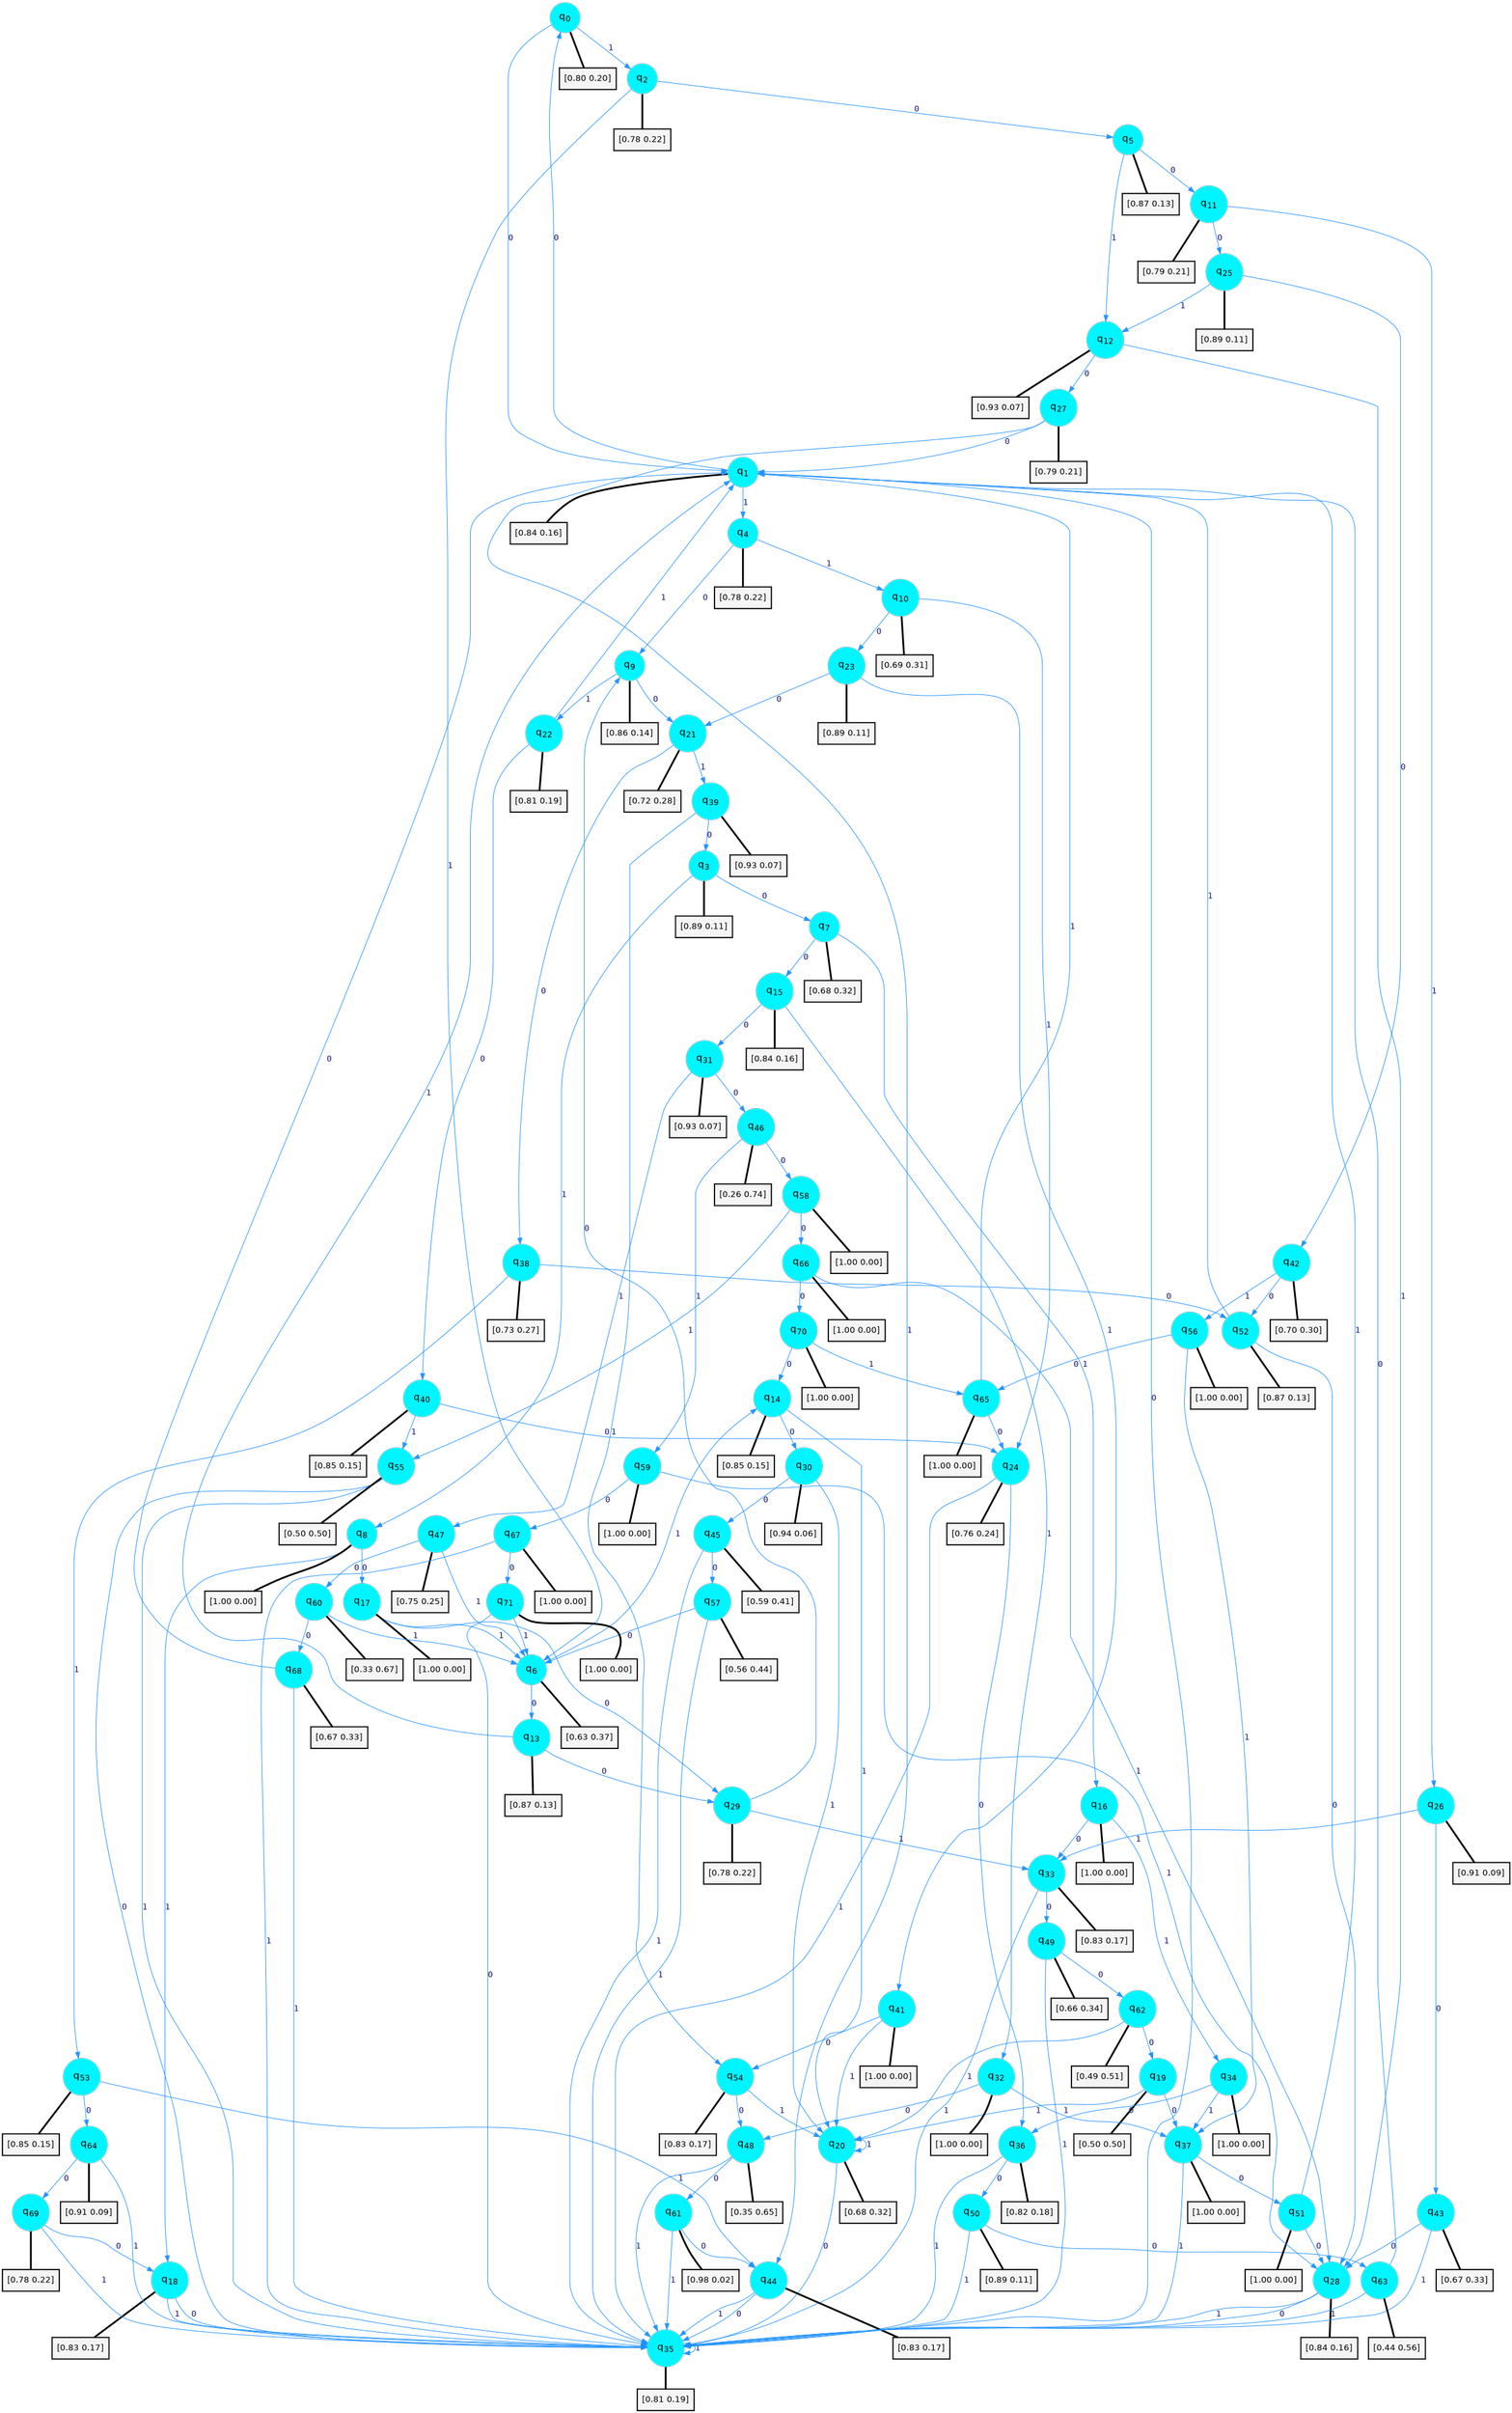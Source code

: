 digraph G {
graph [
bgcolor=transparent, dpi=300, rankdir=TD, size="40,25"];
node [
color=gray, fillcolor=turquoise1, fontcolor=black, fontname=Helvetica, fontsize=16, fontweight=bold, shape=circle, style=filled];
edge [
arrowsize=1, color=dodgerblue1, fontcolor=midnightblue, fontname=courier, fontweight=bold, penwidth=1, style=solid, weight=20];
0[label=<q<SUB>0</SUB>>];
1[label=<q<SUB>1</SUB>>];
2[label=<q<SUB>2</SUB>>];
3[label=<q<SUB>3</SUB>>];
4[label=<q<SUB>4</SUB>>];
5[label=<q<SUB>5</SUB>>];
6[label=<q<SUB>6</SUB>>];
7[label=<q<SUB>7</SUB>>];
8[label=<q<SUB>8</SUB>>];
9[label=<q<SUB>9</SUB>>];
10[label=<q<SUB>10</SUB>>];
11[label=<q<SUB>11</SUB>>];
12[label=<q<SUB>12</SUB>>];
13[label=<q<SUB>13</SUB>>];
14[label=<q<SUB>14</SUB>>];
15[label=<q<SUB>15</SUB>>];
16[label=<q<SUB>16</SUB>>];
17[label=<q<SUB>17</SUB>>];
18[label=<q<SUB>18</SUB>>];
19[label=<q<SUB>19</SUB>>];
20[label=<q<SUB>20</SUB>>];
21[label=<q<SUB>21</SUB>>];
22[label=<q<SUB>22</SUB>>];
23[label=<q<SUB>23</SUB>>];
24[label=<q<SUB>24</SUB>>];
25[label=<q<SUB>25</SUB>>];
26[label=<q<SUB>26</SUB>>];
27[label=<q<SUB>27</SUB>>];
28[label=<q<SUB>28</SUB>>];
29[label=<q<SUB>29</SUB>>];
30[label=<q<SUB>30</SUB>>];
31[label=<q<SUB>31</SUB>>];
32[label=<q<SUB>32</SUB>>];
33[label=<q<SUB>33</SUB>>];
34[label=<q<SUB>34</SUB>>];
35[label=<q<SUB>35</SUB>>];
36[label=<q<SUB>36</SUB>>];
37[label=<q<SUB>37</SUB>>];
38[label=<q<SUB>38</SUB>>];
39[label=<q<SUB>39</SUB>>];
40[label=<q<SUB>40</SUB>>];
41[label=<q<SUB>41</SUB>>];
42[label=<q<SUB>42</SUB>>];
43[label=<q<SUB>43</SUB>>];
44[label=<q<SUB>44</SUB>>];
45[label=<q<SUB>45</SUB>>];
46[label=<q<SUB>46</SUB>>];
47[label=<q<SUB>47</SUB>>];
48[label=<q<SUB>48</SUB>>];
49[label=<q<SUB>49</SUB>>];
50[label=<q<SUB>50</SUB>>];
51[label=<q<SUB>51</SUB>>];
52[label=<q<SUB>52</SUB>>];
53[label=<q<SUB>53</SUB>>];
54[label=<q<SUB>54</SUB>>];
55[label=<q<SUB>55</SUB>>];
56[label=<q<SUB>56</SUB>>];
57[label=<q<SUB>57</SUB>>];
58[label=<q<SUB>58</SUB>>];
59[label=<q<SUB>59</SUB>>];
60[label=<q<SUB>60</SUB>>];
61[label=<q<SUB>61</SUB>>];
62[label=<q<SUB>62</SUB>>];
63[label=<q<SUB>63</SUB>>];
64[label=<q<SUB>64</SUB>>];
65[label=<q<SUB>65</SUB>>];
66[label=<q<SUB>66</SUB>>];
67[label=<q<SUB>67</SUB>>];
68[label=<q<SUB>68</SUB>>];
69[label=<q<SUB>69</SUB>>];
70[label=<q<SUB>70</SUB>>];
71[label=<q<SUB>71</SUB>>];
72[label="[0.80 0.20]", shape=box,fontcolor=black, fontname=Helvetica, fontsize=14, penwidth=2, fillcolor=whitesmoke,color=black];
73[label="[0.84 0.16]", shape=box,fontcolor=black, fontname=Helvetica, fontsize=14, penwidth=2, fillcolor=whitesmoke,color=black];
74[label="[0.78 0.22]", shape=box,fontcolor=black, fontname=Helvetica, fontsize=14, penwidth=2, fillcolor=whitesmoke,color=black];
75[label="[0.89 0.11]", shape=box,fontcolor=black, fontname=Helvetica, fontsize=14, penwidth=2, fillcolor=whitesmoke,color=black];
76[label="[0.78 0.22]", shape=box,fontcolor=black, fontname=Helvetica, fontsize=14, penwidth=2, fillcolor=whitesmoke,color=black];
77[label="[0.87 0.13]", shape=box,fontcolor=black, fontname=Helvetica, fontsize=14, penwidth=2, fillcolor=whitesmoke,color=black];
78[label="[0.63 0.37]", shape=box,fontcolor=black, fontname=Helvetica, fontsize=14, penwidth=2, fillcolor=whitesmoke,color=black];
79[label="[0.68 0.32]", shape=box,fontcolor=black, fontname=Helvetica, fontsize=14, penwidth=2, fillcolor=whitesmoke,color=black];
80[label="[1.00 0.00]", shape=box,fontcolor=black, fontname=Helvetica, fontsize=14, penwidth=2, fillcolor=whitesmoke,color=black];
81[label="[0.86 0.14]", shape=box,fontcolor=black, fontname=Helvetica, fontsize=14, penwidth=2, fillcolor=whitesmoke,color=black];
82[label="[0.69 0.31]", shape=box,fontcolor=black, fontname=Helvetica, fontsize=14, penwidth=2, fillcolor=whitesmoke,color=black];
83[label="[0.79 0.21]", shape=box,fontcolor=black, fontname=Helvetica, fontsize=14, penwidth=2, fillcolor=whitesmoke,color=black];
84[label="[0.93 0.07]", shape=box,fontcolor=black, fontname=Helvetica, fontsize=14, penwidth=2, fillcolor=whitesmoke,color=black];
85[label="[0.87 0.13]", shape=box,fontcolor=black, fontname=Helvetica, fontsize=14, penwidth=2, fillcolor=whitesmoke,color=black];
86[label="[0.85 0.15]", shape=box,fontcolor=black, fontname=Helvetica, fontsize=14, penwidth=2, fillcolor=whitesmoke,color=black];
87[label="[0.84 0.16]", shape=box,fontcolor=black, fontname=Helvetica, fontsize=14, penwidth=2, fillcolor=whitesmoke,color=black];
88[label="[1.00 0.00]", shape=box,fontcolor=black, fontname=Helvetica, fontsize=14, penwidth=2, fillcolor=whitesmoke,color=black];
89[label="[1.00 0.00]", shape=box,fontcolor=black, fontname=Helvetica, fontsize=14, penwidth=2, fillcolor=whitesmoke,color=black];
90[label="[0.83 0.17]", shape=box,fontcolor=black, fontname=Helvetica, fontsize=14, penwidth=2, fillcolor=whitesmoke,color=black];
91[label="[0.50 0.50]", shape=box,fontcolor=black, fontname=Helvetica, fontsize=14, penwidth=2, fillcolor=whitesmoke,color=black];
92[label="[0.68 0.32]", shape=box,fontcolor=black, fontname=Helvetica, fontsize=14, penwidth=2, fillcolor=whitesmoke,color=black];
93[label="[0.72 0.28]", shape=box,fontcolor=black, fontname=Helvetica, fontsize=14, penwidth=2, fillcolor=whitesmoke,color=black];
94[label="[0.81 0.19]", shape=box,fontcolor=black, fontname=Helvetica, fontsize=14, penwidth=2, fillcolor=whitesmoke,color=black];
95[label="[0.89 0.11]", shape=box,fontcolor=black, fontname=Helvetica, fontsize=14, penwidth=2, fillcolor=whitesmoke,color=black];
96[label="[0.76 0.24]", shape=box,fontcolor=black, fontname=Helvetica, fontsize=14, penwidth=2, fillcolor=whitesmoke,color=black];
97[label="[0.89 0.11]", shape=box,fontcolor=black, fontname=Helvetica, fontsize=14, penwidth=2, fillcolor=whitesmoke,color=black];
98[label="[0.91 0.09]", shape=box,fontcolor=black, fontname=Helvetica, fontsize=14, penwidth=2, fillcolor=whitesmoke,color=black];
99[label="[0.79 0.21]", shape=box,fontcolor=black, fontname=Helvetica, fontsize=14, penwidth=2, fillcolor=whitesmoke,color=black];
100[label="[0.84 0.16]", shape=box,fontcolor=black, fontname=Helvetica, fontsize=14, penwidth=2, fillcolor=whitesmoke,color=black];
101[label="[0.78 0.22]", shape=box,fontcolor=black, fontname=Helvetica, fontsize=14, penwidth=2, fillcolor=whitesmoke,color=black];
102[label="[0.94 0.06]", shape=box,fontcolor=black, fontname=Helvetica, fontsize=14, penwidth=2, fillcolor=whitesmoke,color=black];
103[label="[0.93 0.07]", shape=box,fontcolor=black, fontname=Helvetica, fontsize=14, penwidth=2, fillcolor=whitesmoke,color=black];
104[label="[1.00 0.00]", shape=box,fontcolor=black, fontname=Helvetica, fontsize=14, penwidth=2, fillcolor=whitesmoke,color=black];
105[label="[0.83 0.17]", shape=box,fontcolor=black, fontname=Helvetica, fontsize=14, penwidth=2, fillcolor=whitesmoke,color=black];
106[label="[1.00 0.00]", shape=box,fontcolor=black, fontname=Helvetica, fontsize=14, penwidth=2, fillcolor=whitesmoke,color=black];
107[label="[0.81 0.19]", shape=box,fontcolor=black, fontname=Helvetica, fontsize=14, penwidth=2, fillcolor=whitesmoke,color=black];
108[label="[0.82 0.18]", shape=box,fontcolor=black, fontname=Helvetica, fontsize=14, penwidth=2, fillcolor=whitesmoke,color=black];
109[label="[1.00 0.00]", shape=box,fontcolor=black, fontname=Helvetica, fontsize=14, penwidth=2, fillcolor=whitesmoke,color=black];
110[label="[0.73 0.27]", shape=box,fontcolor=black, fontname=Helvetica, fontsize=14, penwidth=2, fillcolor=whitesmoke,color=black];
111[label="[0.93 0.07]", shape=box,fontcolor=black, fontname=Helvetica, fontsize=14, penwidth=2, fillcolor=whitesmoke,color=black];
112[label="[0.85 0.15]", shape=box,fontcolor=black, fontname=Helvetica, fontsize=14, penwidth=2, fillcolor=whitesmoke,color=black];
113[label="[1.00 0.00]", shape=box,fontcolor=black, fontname=Helvetica, fontsize=14, penwidth=2, fillcolor=whitesmoke,color=black];
114[label="[0.70 0.30]", shape=box,fontcolor=black, fontname=Helvetica, fontsize=14, penwidth=2, fillcolor=whitesmoke,color=black];
115[label="[0.67 0.33]", shape=box,fontcolor=black, fontname=Helvetica, fontsize=14, penwidth=2, fillcolor=whitesmoke,color=black];
116[label="[0.83 0.17]", shape=box,fontcolor=black, fontname=Helvetica, fontsize=14, penwidth=2, fillcolor=whitesmoke,color=black];
117[label="[0.59 0.41]", shape=box,fontcolor=black, fontname=Helvetica, fontsize=14, penwidth=2, fillcolor=whitesmoke,color=black];
118[label="[0.26 0.74]", shape=box,fontcolor=black, fontname=Helvetica, fontsize=14, penwidth=2, fillcolor=whitesmoke,color=black];
119[label="[0.75 0.25]", shape=box,fontcolor=black, fontname=Helvetica, fontsize=14, penwidth=2, fillcolor=whitesmoke,color=black];
120[label="[0.35 0.65]", shape=box,fontcolor=black, fontname=Helvetica, fontsize=14, penwidth=2, fillcolor=whitesmoke,color=black];
121[label="[0.66 0.34]", shape=box,fontcolor=black, fontname=Helvetica, fontsize=14, penwidth=2, fillcolor=whitesmoke,color=black];
122[label="[0.89 0.11]", shape=box,fontcolor=black, fontname=Helvetica, fontsize=14, penwidth=2, fillcolor=whitesmoke,color=black];
123[label="[1.00 0.00]", shape=box,fontcolor=black, fontname=Helvetica, fontsize=14, penwidth=2, fillcolor=whitesmoke,color=black];
124[label="[0.87 0.13]", shape=box,fontcolor=black, fontname=Helvetica, fontsize=14, penwidth=2, fillcolor=whitesmoke,color=black];
125[label="[0.85 0.15]", shape=box,fontcolor=black, fontname=Helvetica, fontsize=14, penwidth=2, fillcolor=whitesmoke,color=black];
126[label="[0.83 0.17]", shape=box,fontcolor=black, fontname=Helvetica, fontsize=14, penwidth=2, fillcolor=whitesmoke,color=black];
127[label="[0.50 0.50]", shape=box,fontcolor=black, fontname=Helvetica, fontsize=14, penwidth=2, fillcolor=whitesmoke,color=black];
128[label="[1.00 0.00]", shape=box,fontcolor=black, fontname=Helvetica, fontsize=14, penwidth=2, fillcolor=whitesmoke,color=black];
129[label="[0.56 0.44]", shape=box,fontcolor=black, fontname=Helvetica, fontsize=14, penwidth=2, fillcolor=whitesmoke,color=black];
130[label="[1.00 0.00]", shape=box,fontcolor=black, fontname=Helvetica, fontsize=14, penwidth=2, fillcolor=whitesmoke,color=black];
131[label="[1.00 0.00]", shape=box,fontcolor=black, fontname=Helvetica, fontsize=14, penwidth=2, fillcolor=whitesmoke,color=black];
132[label="[0.33 0.67]", shape=box,fontcolor=black, fontname=Helvetica, fontsize=14, penwidth=2, fillcolor=whitesmoke,color=black];
133[label="[0.98 0.02]", shape=box,fontcolor=black, fontname=Helvetica, fontsize=14, penwidth=2, fillcolor=whitesmoke,color=black];
134[label="[0.49 0.51]", shape=box,fontcolor=black, fontname=Helvetica, fontsize=14, penwidth=2, fillcolor=whitesmoke,color=black];
135[label="[0.44 0.56]", shape=box,fontcolor=black, fontname=Helvetica, fontsize=14, penwidth=2, fillcolor=whitesmoke,color=black];
136[label="[0.91 0.09]", shape=box,fontcolor=black, fontname=Helvetica, fontsize=14, penwidth=2, fillcolor=whitesmoke,color=black];
137[label="[1.00 0.00]", shape=box,fontcolor=black, fontname=Helvetica, fontsize=14, penwidth=2, fillcolor=whitesmoke,color=black];
138[label="[1.00 0.00]", shape=box,fontcolor=black, fontname=Helvetica, fontsize=14, penwidth=2, fillcolor=whitesmoke,color=black];
139[label="[1.00 0.00]", shape=box,fontcolor=black, fontname=Helvetica, fontsize=14, penwidth=2, fillcolor=whitesmoke,color=black];
140[label="[0.67 0.33]", shape=box,fontcolor=black, fontname=Helvetica, fontsize=14, penwidth=2, fillcolor=whitesmoke,color=black];
141[label="[0.78 0.22]", shape=box,fontcolor=black, fontname=Helvetica, fontsize=14, penwidth=2, fillcolor=whitesmoke,color=black];
142[label="[1.00 0.00]", shape=box,fontcolor=black, fontname=Helvetica, fontsize=14, penwidth=2, fillcolor=whitesmoke,color=black];
143[label="[1.00 0.00]", shape=box,fontcolor=black, fontname=Helvetica, fontsize=14, penwidth=2, fillcolor=whitesmoke,color=black];
0->1 [label=0];
0->2 [label=1];
0->72 [arrowhead=none, penwidth=3,color=black];
1->0 [label=0];
1->4 [label=1];
1->73 [arrowhead=none, penwidth=3,color=black];
2->5 [label=0];
2->6 [label=1];
2->74 [arrowhead=none, penwidth=3,color=black];
3->7 [label=0];
3->8 [label=1];
3->75 [arrowhead=none, penwidth=3,color=black];
4->9 [label=0];
4->10 [label=1];
4->76 [arrowhead=none, penwidth=3,color=black];
5->11 [label=0];
5->12 [label=1];
5->77 [arrowhead=none, penwidth=3,color=black];
6->13 [label=0];
6->14 [label=1];
6->78 [arrowhead=none, penwidth=3,color=black];
7->15 [label=0];
7->16 [label=1];
7->79 [arrowhead=none, penwidth=3,color=black];
8->17 [label=0];
8->18 [label=1];
8->80 [arrowhead=none, penwidth=3,color=black];
9->21 [label=0];
9->22 [label=1];
9->81 [arrowhead=none, penwidth=3,color=black];
10->23 [label=0];
10->24 [label=1];
10->82 [arrowhead=none, penwidth=3,color=black];
11->25 [label=0];
11->26 [label=1];
11->83 [arrowhead=none, penwidth=3,color=black];
12->27 [label=0];
12->28 [label=1];
12->84 [arrowhead=none, penwidth=3,color=black];
13->29 [label=0];
13->1 [label=1];
13->85 [arrowhead=none, penwidth=3,color=black];
14->30 [label=0];
14->20 [label=1];
14->86 [arrowhead=none, penwidth=3,color=black];
15->31 [label=0];
15->32 [label=1];
15->87 [arrowhead=none, penwidth=3,color=black];
16->33 [label=0];
16->34 [label=1];
16->88 [arrowhead=none, penwidth=3,color=black];
17->29 [label=0];
17->6 [label=1];
17->89 [arrowhead=none, penwidth=3,color=black];
18->35 [label=0];
18->35 [label=1];
18->90 [arrowhead=none, penwidth=3,color=black];
19->37 [label=0];
19->20 [label=1];
19->91 [arrowhead=none, penwidth=3,color=black];
20->35 [label=0];
20->20 [label=1];
20->92 [arrowhead=none, penwidth=3,color=black];
21->38 [label=0];
21->39 [label=1];
21->93 [arrowhead=none, penwidth=3,color=black];
22->40 [label=0];
22->1 [label=1];
22->94 [arrowhead=none, penwidth=3,color=black];
23->21 [label=0];
23->41 [label=1];
23->95 [arrowhead=none, penwidth=3,color=black];
24->36 [label=0];
24->35 [label=1];
24->96 [arrowhead=none, penwidth=3,color=black];
25->42 [label=0];
25->12 [label=1];
25->97 [arrowhead=none, penwidth=3,color=black];
26->43 [label=0];
26->33 [label=1];
26->98 [arrowhead=none, penwidth=3,color=black];
27->1 [label=0];
27->44 [label=1];
27->99 [arrowhead=none, penwidth=3,color=black];
28->35 [label=0];
28->35 [label=1];
28->100 [arrowhead=none, penwidth=3,color=black];
29->9 [label=0];
29->33 [label=1];
29->101 [arrowhead=none, penwidth=3,color=black];
30->45 [label=0];
30->20 [label=1];
30->102 [arrowhead=none, penwidth=3,color=black];
31->46 [label=0];
31->47 [label=1];
31->103 [arrowhead=none, penwidth=3,color=black];
32->48 [label=0];
32->37 [label=1];
32->104 [arrowhead=none, penwidth=3,color=black];
33->49 [label=0];
33->35 [label=1];
33->105 [arrowhead=none, penwidth=3,color=black];
34->36 [label=0];
34->37 [label=1];
34->106 [arrowhead=none, penwidth=3,color=black];
35->1 [label=0];
35->35 [label=1];
35->107 [arrowhead=none, penwidth=3,color=black];
36->50 [label=0];
36->35 [label=1];
36->108 [arrowhead=none, penwidth=3,color=black];
37->51 [label=0];
37->35 [label=1];
37->109 [arrowhead=none, penwidth=3,color=black];
38->52 [label=0];
38->53 [label=1];
38->110 [arrowhead=none, penwidth=3,color=black];
39->3 [label=0];
39->54 [label=1];
39->111 [arrowhead=none, penwidth=3,color=black];
40->24 [label=0];
40->55 [label=1];
40->112 [arrowhead=none, penwidth=3,color=black];
41->54 [label=0];
41->20 [label=1];
41->113 [arrowhead=none, penwidth=3,color=black];
42->52 [label=0];
42->56 [label=1];
42->114 [arrowhead=none, penwidth=3,color=black];
43->28 [label=0];
43->35 [label=1];
43->115 [arrowhead=none, penwidth=3,color=black];
44->35 [label=0];
44->35 [label=1];
44->116 [arrowhead=none, penwidth=3,color=black];
45->57 [label=0];
45->35 [label=1];
45->117 [arrowhead=none, penwidth=3,color=black];
46->58 [label=0];
46->59 [label=1];
46->118 [arrowhead=none, penwidth=3,color=black];
47->60 [label=0];
47->6 [label=1];
47->119 [arrowhead=none, penwidth=3,color=black];
48->61 [label=0];
48->35 [label=1];
48->120 [arrowhead=none, penwidth=3,color=black];
49->62 [label=0];
49->35 [label=1];
49->121 [arrowhead=none, penwidth=3,color=black];
50->63 [label=0];
50->35 [label=1];
50->122 [arrowhead=none, penwidth=3,color=black];
51->28 [label=0];
51->1 [label=1];
51->123 [arrowhead=none, penwidth=3,color=black];
52->28 [label=0];
52->1 [label=1];
52->124 [arrowhead=none, penwidth=3,color=black];
53->64 [label=0];
53->44 [label=1];
53->125 [arrowhead=none, penwidth=3,color=black];
54->48 [label=0];
54->20 [label=1];
54->126 [arrowhead=none, penwidth=3,color=black];
55->35 [label=0];
55->35 [label=1];
55->127 [arrowhead=none, penwidth=3,color=black];
56->65 [label=0];
56->37 [label=1];
56->128 [arrowhead=none, penwidth=3,color=black];
57->6 [label=0];
57->35 [label=1];
57->129 [arrowhead=none, penwidth=3,color=black];
58->66 [label=0];
58->55 [label=1];
58->130 [arrowhead=none, penwidth=3,color=black];
59->67 [label=0];
59->28 [label=1];
59->131 [arrowhead=none, penwidth=3,color=black];
60->68 [label=0];
60->6 [label=1];
60->132 [arrowhead=none, penwidth=3,color=black];
61->44 [label=0];
61->35 [label=1];
61->133 [arrowhead=none, penwidth=3,color=black];
62->19 [label=0];
62->20 [label=1];
62->134 [arrowhead=none, penwidth=3,color=black];
63->1 [label=0];
63->35 [label=1];
63->135 [arrowhead=none, penwidth=3,color=black];
64->69 [label=0];
64->35 [label=1];
64->136 [arrowhead=none, penwidth=3,color=black];
65->24 [label=0];
65->1 [label=1];
65->137 [arrowhead=none, penwidth=3,color=black];
66->70 [label=0];
66->28 [label=1];
66->138 [arrowhead=none, penwidth=3,color=black];
67->71 [label=0];
67->35 [label=1];
67->139 [arrowhead=none, penwidth=3,color=black];
68->1 [label=0];
68->35 [label=1];
68->140 [arrowhead=none, penwidth=3,color=black];
69->18 [label=0];
69->35 [label=1];
69->141 [arrowhead=none, penwidth=3,color=black];
70->14 [label=0];
70->65 [label=1];
70->142 [arrowhead=none, penwidth=3,color=black];
71->35 [label=0];
71->6 [label=1];
71->143 [arrowhead=none, penwidth=3,color=black];
}
